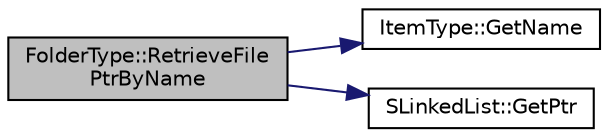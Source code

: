 digraph "FolderType::RetrieveFilePtrByName"
{
 // LATEX_PDF_SIZE
  edge [fontname="Helvetica",fontsize="10",labelfontname="Helvetica",labelfontsize="10"];
  node [fontname="Helvetica",fontsize="10",shape=record];
  rankdir="LR";
  Node153 [label="FolderType::RetrieveFile\lPtrByName",height=0.2,width=0.4,color="black", fillcolor="grey75", style="filled", fontcolor="black",tooltip="Retrieve the pointer of the one File you search in Current Folder."];
  Node153 -> Node154 [color="midnightblue",fontsize="10",style="solid",fontname="Helvetica"];
  Node154 [label="ItemType::GetName",height=0.2,width=0.4,color="black", fillcolor="white", style="filled",URL="$class_item_type.html#a6a8650790e4d0c8a212574cf77e23cb9",tooltip="Get Item name."];
  Node153 -> Node155 [color="midnightblue",fontsize="10",style="solid",fontname="Helvetica"];
  Node155 [label="SLinkedList::GetPtr",height=0.2,width=0.4,color="black", fillcolor="white", style="filled",URL="$class_s_linked_list.html#a4519d71a8e2d58472ff6b3b3319f37af",tooltip="get the data which has same id in the list.(Sequential Search)"];
}
